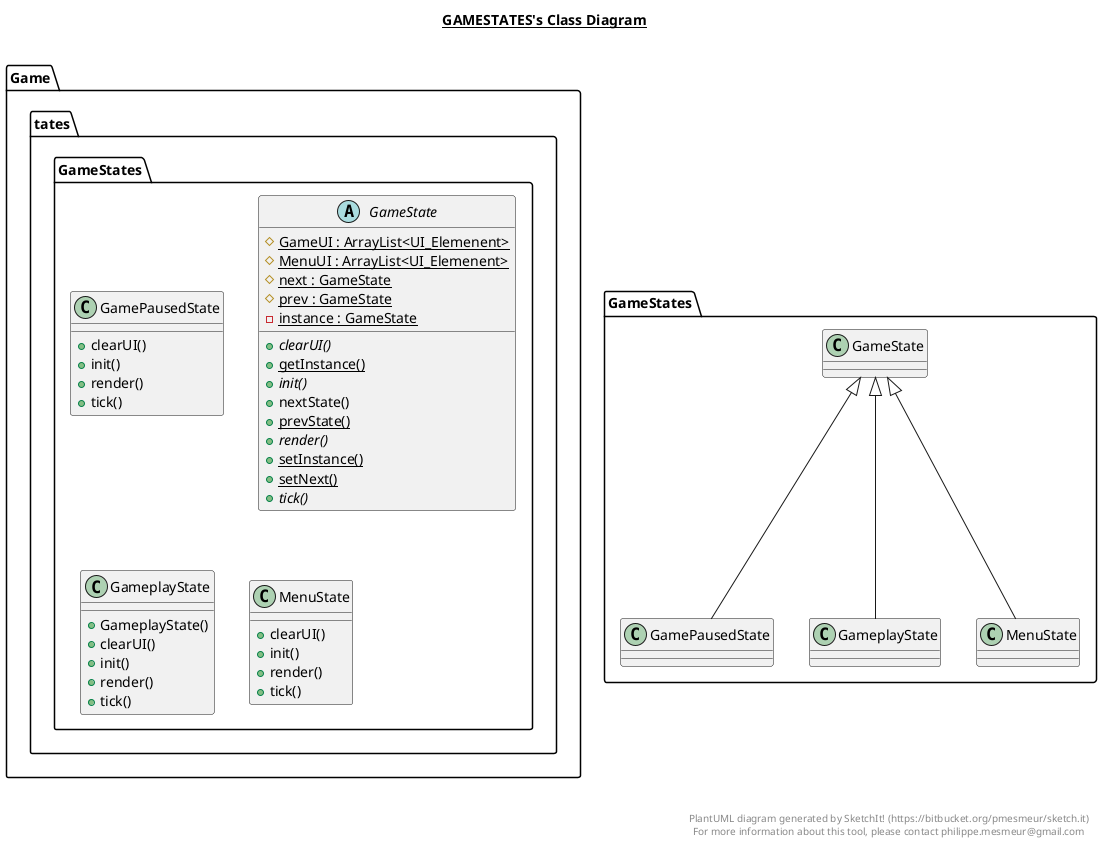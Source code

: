 @startuml

title __GAMESTATES's Class Diagram__\n

  namespace Game {
    namespace tates {
      class GameStates.GamePausedState {
          + clearUI()
          + init()
          + render()
          + tick()
      }
    }
  }
  

  namespace Game {
    namespace tates {
      abstract class GameStates.GameState {
          {static} # GameUI : ArrayList<UI_Elemenent>
          {static} # MenuUI : ArrayList<UI_Elemenent>
          {static} # next : GameState
          {static} # prev : GameState
          {static} - instance : GameState
          {abstract} + clearUI()
          {static} + getInstance()
          {abstract} + init()
          + nextState()
          {static} + prevState()
          {abstract} + render()
          {static} + setInstance()
          {static} + setNext()
          {abstract} + tick()
      }
    }
  }
  

  namespace Game {
    namespace tates {
      class GameStates.GameplayState {
          + GameplayState()
          + clearUI()
          + init()
          + render()
          + tick()
      }
    }
  }
  

  namespace Game {
    namespace tates {
      class GameStates.MenuState {
          + clearUI()
          + init()
          + render()
          + tick()
      }
    }
  }
  

  GameStates.GamePausedState -up-|> GameStates.GameState
  GameStates.GameplayState -up-|> GameStates.GameState
  GameStates.MenuState -up-|> GameStates.GameState


right footer


PlantUML diagram generated by SketchIt! (https://bitbucket.org/pmesmeur/sketch.it)
For more information about this tool, please contact philippe.mesmeur@gmail.com
endfooter

@enduml
